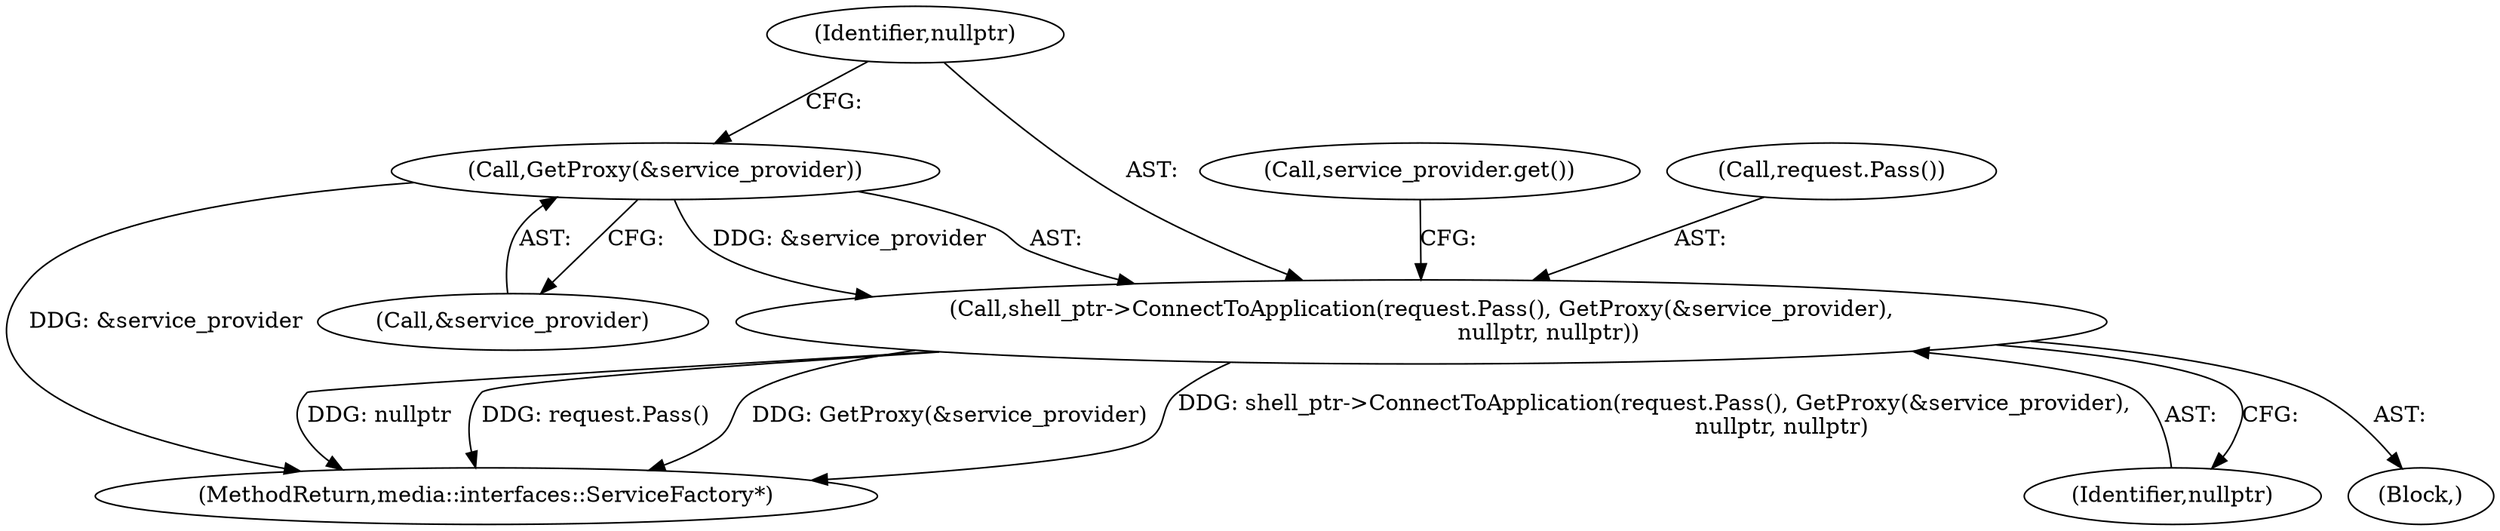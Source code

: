 digraph "1_Chrome_d926098e2e2be270c80a5ba25ab8a611b80b8556_0@del" {
"1000125" [label="(Call,GetProxy(&service_provider))"];
"1000123" [label="(Call,shell_ptr->ConnectToApplication(request.Pass(), GetProxy(&service_provider),\n                                    nullptr, nullptr))"];
"1000129" [label="(Identifier,nullptr)"];
"1000123" [label="(Call,shell_ptr->ConnectToApplication(request.Pass(), GetProxy(&service_provider),\n                                    nullptr, nullptr))"];
"1000131" [label="(Call,service_provider.get())"];
"1000126" [label="(Call,&service_provider)"];
"1000142" [label="(MethodReturn,media::interfaces::ServiceFactory*)"];
"1000124" [label="(Call,request.Pass())"];
"1000128" [label="(Identifier,nullptr)"];
"1000125" [label="(Call,GetProxy(&service_provider))"];
"1000105" [label="(Block,)"];
"1000125" -> "1000123"  [label="AST: "];
"1000125" -> "1000126"  [label="CFG: "];
"1000126" -> "1000125"  [label="AST: "];
"1000128" -> "1000125"  [label="CFG: "];
"1000125" -> "1000142"  [label="DDG: &service_provider"];
"1000125" -> "1000123"  [label="DDG: &service_provider"];
"1000123" -> "1000105"  [label="AST: "];
"1000123" -> "1000129"  [label="CFG: "];
"1000124" -> "1000123"  [label="AST: "];
"1000128" -> "1000123"  [label="AST: "];
"1000129" -> "1000123"  [label="AST: "];
"1000131" -> "1000123"  [label="CFG: "];
"1000123" -> "1000142"  [label="DDG: GetProxy(&service_provider)"];
"1000123" -> "1000142"  [label="DDG: shell_ptr->ConnectToApplication(request.Pass(), GetProxy(&service_provider),\n                                    nullptr, nullptr)"];
"1000123" -> "1000142"  [label="DDG: nullptr"];
"1000123" -> "1000142"  [label="DDG: request.Pass()"];
}
